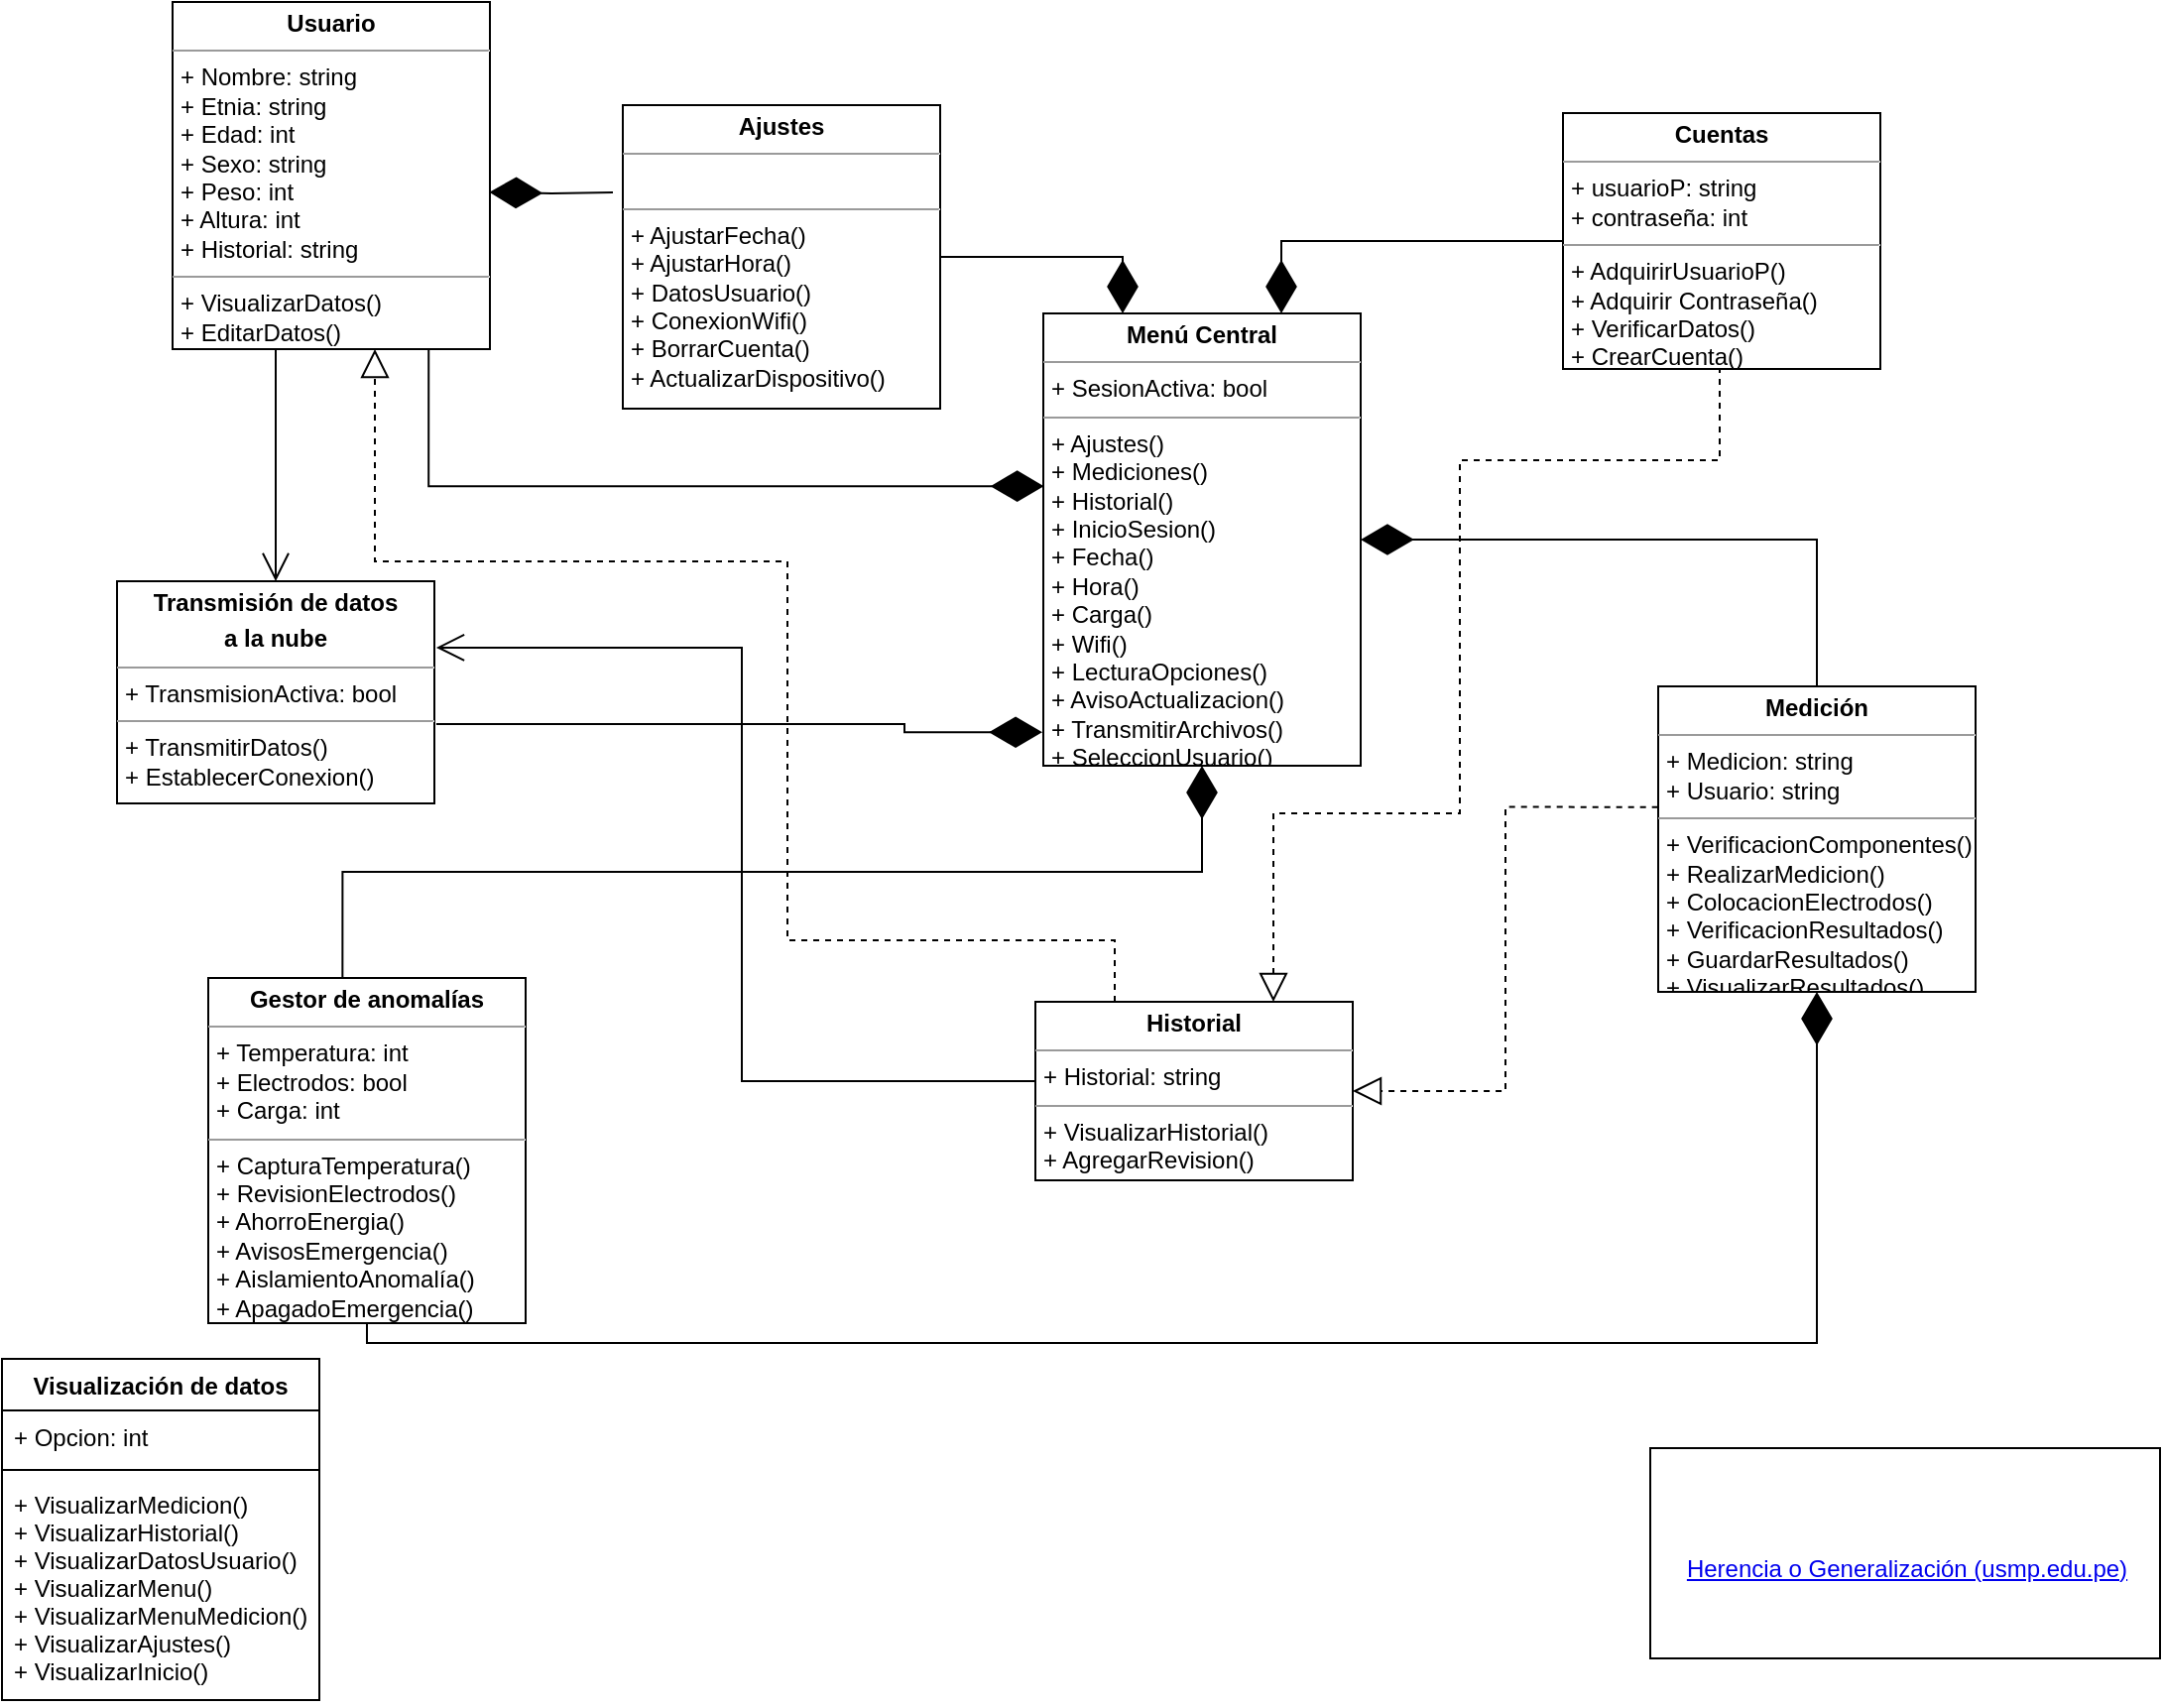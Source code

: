 <mxfile version="15.4.1" type="github">
  <diagram id="XaWv4jqbw5jjv5fujQdN" name="Page-1">
    <mxGraphModel dx="1363" dy="757" grid="0" gridSize="10" guides="1" tooltips="1" connect="1" arrows="1" fold="1" page="1" pageScale="1" pageWidth="1100" pageHeight="850" math="0" shadow="0">
      <root>
        <mxCell id="0" />
        <mxCell id="1" parent="0" />
        <mxCell id="rATwCFPgNsltQCPlsfDQ-27" value="&lt;p style=&quot;margin: 0px ; margin-top: 4px ; text-align: center&quot;&gt;&lt;b&gt;Menú Central&lt;/b&gt;&lt;/p&gt;&lt;hr size=&quot;1&quot;&gt;&lt;p style=&quot;margin: 0px ; margin-left: 4px&quot;&gt;+ SesionActiva: bool&lt;/p&gt;&lt;hr size=&quot;1&quot;&gt;&lt;p style=&quot;margin: 0px ; margin-left: 4px&quot;&gt;+ Ajustes()&lt;/p&gt;&lt;p style=&quot;margin: 0px ; margin-left: 4px&quot;&gt;+ Mediciones()&lt;/p&gt;&lt;p style=&quot;margin: 0px ; margin-left: 4px&quot;&gt;+ Historial()&lt;/p&gt;&lt;p style=&quot;margin: 0px ; margin-left: 4px&quot;&gt;+ InicioSesion()&lt;/p&gt;&lt;p style=&quot;margin: 0px ; margin-left: 4px&quot;&gt;+ Fecha()&lt;/p&gt;&lt;p style=&quot;margin: 0px ; margin-left: 4px&quot;&gt;+ Hora()&lt;/p&gt;&lt;p style=&quot;margin: 0px ; margin-left: 4px&quot;&gt;+ Carga()&lt;/p&gt;&lt;p style=&quot;margin: 0px ; margin-left: 4px&quot;&gt;+ Wifi()&lt;/p&gt;&lt;p style=&quot;margin: 0px ; margin-left: 4px&quot;&gt;+ LecturaOpciones()&lt;/p&gt;&lt;p style=&quot;margin: 0px ; margin-left: 4px&quot;&gt;+ AvisoActualizacion()&lt;/p&gt;&lt;p style=&quot;margin: 0px ; margin-left: 4px&quot;&gt;+ TransmitirArchivos()&lt;/p&gt;&lt;p style=&quot;margin: 0px ; margin-left: 4px&quot;&gt;+ SeleccionUsuario()&lt;/p&gt;" style="verticalAlign=top;align=left;overflow=fill;fontSize=12;fontFamily=Helvetica;html=1;" parent="1" vertex="1">
          <mxGeometry x="537" y="172" width="160" height="228" as="geometry" />
        </mxCell>
        <mxCell id="FQU3taOWmxpRIaGkPZAU-1" value="&lt;p style=&quot;margin: 0px ; margin-top: 4px ; text-align: center&quot;&gt;&lt;b&gt;Medición&lt;/b&gt;&lt;/p&gt;&lt;hr size=&quot;1&quot;&gt;&lt;p style=&quot;margin: 0px ; margin-left: 4px&quot;&gt;+ Medicion: string&lt;/p&gt;&lt;p style=&quot;margin: 0px ; margin-left: 4px&quot;&gt;+ Usuario: string&lt;/p&gt;&lt;hr size=&quot;1&quot;&gt;&lt;p style=&quot;margin: 0px ; margin-left: 4px&quot;&gt;+ VerificacionComponentes()&lt;/p&gt;&lt;p style=&quot;margin: 0px ; margin-left: 4px&quot;&gt;+ RealizarMedicion()&lt;/p&gt;&lt;p style=&quot;margin: 0px ; margin-left: 4px&quot;&gt;+ ColocacionElectrodos()&lt;/p&gt;&lt;p style=&quot;margin: 0px ; margin-left: 4px&quot;&gt;+ VerificacionResultados()&lt;/p&gt;&lt;p style=&quot;margin: 0px ; margin-left: 4px&quot;&gt;+ GuardarResultados()&lt;/p&gt;&lt;p style=&quot;margin: 0px ; margin-left: 4px&quot;&gt;+ VisualizarResultados()&lt;/p&gt;" style="verticalAlign=top;align=left;overflow=fill;fontSize=12;fontFamily=Helvetica;html=1;" parent="1" vertex="1">
          <mxGeometry x="847" y="360" width="160" height="154" as="geometry" />
        </mxCell>
        <mxCell id="FQU3taOWmxpRIaGkPZAU-2" value="&lt;p style=&quot;margin: 0px ; margin-top: 4px ; text-align: center&quot;&gt;&lt;b&gt;Cuentas&lt;/b&gt;&lt;/p&gt;&lt;hr size=&quot;1&quot;&gt;&lt;p style=&quot;margin: 0px ; margin-left: 4px&quot;&gt;+ usuarioP: string&lt;/p&gt;&lt;p style=&quot;margin: 0px ; margin-left: 4px&quot;&gt;+ contraseña: int&lt;/p&gt;&lt;hr size=&quot;1&quot;&gt;&lt;p style=&quot;margin: 0px ; margin-left: 4px&quot;&gt;+ AdquirirUsuarioP()&lt;/p&gt;&lt;p style=&quot;margin: 0px ; margin-left: 4px&quot;&gt;+ Adquirir Contraseña()&lt;/p&gt;&lt;p style=&quot;margin: 0px ; margin-left: 4px&quot;&gt;+ VerificarDatos()&lt;/p&gt;&lt;p style=&quot;margin: 0px ; margin-left: 4px&quot;&gt;+ CrearCuenta()&lt;/p&gt;" style="verticalAlign=top;align=left;overflow=fill;fontSize=12;fontFamily=Helvetica;html=1;" parent="1" vertex="1">
          <mxGeometry x="799" y="71" width="160" height="129" as="geometry" />
        </mxCell>
        <mxCell id="FQU3taOWmxpRIaGkPZAU-5" value="&lt;p style=&quot;margin: 0px ; margin-top: 4px ; text-align: center&quot;&gt;&lt;b&gt;Ajustes&lt;/b&gt;&lt;/p&gt;&lt;hr size=&quot;1&quot;&gt;&lt;p style=&quot;margin: 0px ; margin-left: 4px&quot;&gt;&lt;br&gt;&lt;/p&gt;&lt;hr size=&quot;1&quot;&gt;&lt;p style=&quot;margin: 0px ; margin-left: 4px&quot;&gt;+ AjustarFecha()&lt;/p&gt;&lt;p style=&quot;margin: 0px ; margin-left: 4px&quot;&gt;+ AjustarHora()&lt;/p&gt;&lt;p style=&quot;margin: 0px ; margin-left: 4px&quot;&gt;+ DatosUsuario()&lt;/p&gt;&lt;p style=&quot;margin: 0px ; margin-left: 4px&quot;&gt;+ ConexionWifi()&lt;/p&gt;&lt;p style=&quot;margin: 0px ; margin-left: 4px&quot;&gt;+ BorrarCuenta()&lt;/p&gt;&lt;p style=&quot;margin: 0px ; margin-left: 4px&quot;&gt;+ ActualizarDispositivo()&lt;/p&gt;" style="verticalAlign=top;align=left;overflow=fill;fontSize=12;fontFamily=Helvetica;html=1;" parent="1" vertex="1">
          <mxGeometry x="325" y="67" width="160" height="153" as="geometry" />
        </mxCell>
        <mxCell id="FQU3taOWmxpRIaGkPZAU-7" value="&lt;p style=&quot;margin: 0px ; margin-top: 4px ; text-align: center&quot;&gt;&lt;b&gt;Usuario&lt;/b&gt;&lt;/p&gt;&lt;hr size=&quot;1&quot;&gt;&lt;p style=&quot;margin: 0px ; margin-left: 4px&quot;&gt;+ Nombre: string&lt;/p&gt;&lt;p style=&quot;margin: 0px ; margin-left: 4px&quot;&gt;+ Etnia: string&lt;/p&gt;&lt;p style=&quot;margin: 0px ; margin-left: 4px&quot;&gt;+ Edad: int&lt;/p&gt;&lt;p style=&quot;margin: 0px ; margin-left: 4px&quot;&gt;+ Sexo: string&lt;/p&gt;&lt;p style=&quot;margin: 0px ; margin-left: 4px&quot;&gt;+ Peso: int&lt;/p&gt;&lt;p style=&quot;margin: 0px ; margin-left: 4px&quot;&gt;+ Altura: int&lt;/p&gt;&lt;p style=&quot;margin: 0px ; margin-left: 4px&quot;&gt;+ Historial: string&lt;/p&gt;&lt;hr size=&quot;1&quot;&gt;&lt;p style=&quot;margin: 0px ; margin-left: 4px&quot;&gt;+ VisualizarDatos()&lt;br&gt;&lt;/p&gt;&lt;p style=&quot;margin: 0px ; margin-left: 4px&quot;&gt;+ EditarDatos()&lt;/p&gt;&lt;p style=&quot;margin: 0px ; margin-left: 4px&quot;&gt;&lt;br&gt;&lt;/p&gt;" style="verticalAlign=top;align=left;overflow=fill;fontSize=12;fontFamily=Helvetica;html=1;" parent="1" vertex="1">
          <mxGeometry x="98" y="15" width="160" height="175" as="geometry" />
        </mxCell>
        <mxCell id="UsCl_k0fAf9GDx7QErYr-1" value="&lt;p style=&quot;margin: 0px ; margin-top: 4px ; text-align: center&quot;&gt;&lt;b&gt;Historial&lt;/b&gt;&lt;/p&gt;&lt;hr size=&quot;1&quot;&gt;&lt;p style=&quot;margin: 0px ; margin-left: 4px&quot;&gt;+ Historial: string&lt;/p&gt;&lt;hr size=&quot;1&quot;&gt;&lt;p style=&quot;margin: 0px ; margin-left: 4px&quot;&gt;+ VisualizarHistorial()&lt;/p&gt;&lt;p style=&quot;margin: 0px ; margin-left: 4px&quot;&gt;+ AgregarRevision()&lt;/p&gt;" style="verticalAlign=top;align=left;overflow=fill;fontSize=12;fontFamily=Helvetica;html=1;" parent="1" vertex="1">
          <mxGeometry x="533" y="519" width="160" height="90" as="geometry" />
        </mxCell>
        <mxCell id="UsCl_k0fAf9GDx7QErYr-2" value="" style="endArrow=block;dashed=1;endFill=0;endSize=12;html=1;rounded=0;edgeStyle=orthogonalEdgeStyle;exitX=-0.001;exitY=0.395;exitDx=0;exitDy=0;entryX=1;entryY=0.5;entryDx=0;entryDy=0;exitPerimeter=0;" parent="1" source="FQU3taOWmxpRIaGkPZAU-1" target="UsCl_k0fAf9GDx7QErYr-1" edge="1">
          <mxGeometry width="160" relative="1" as="geometry">
            <mxPoint x="870" y="467" as="sourcePoint" />
            <mxPoint x="1030" y="467" as="targetPoint" />
          </mxGeometry>
        </mxCell>
        <mxCell id="UsCl_k0fAf9GDx7QErYr-3" value="&lt;p style=&quot;margin: 0px ; margin-top: 4px ; text-align: center&quot;&gt;&lt;b&gt;Gestor de anomalías&lt;/b&gt;&lt;/p&gt;&lt;hr size=&quot;1&quot;&gt;&lt;p style=&quot;margin: 0px ; margin-left: 4px&quot;&gt;+ Temperatura: int&lt;/p&gt;&lt;p style=&quot;margin: 0px ; margin-left: 4px&quot;&gt;+ Electrodos: bool&lt;/p&gt;&lt;p style=&quot;margin: 0px ; margin-left: 4px&quot;&gt;+ Carga: int&lt;/p&gt;&lt;hr size=&quot;1&quot;&gt;&lt;p style=&quot;margin: 0px ; margin-left: 4px&quot;&gt;+ CapturaTemperatura()&lt;/p&gt;&lt;p style=&quot;margin: 0px ; margin-left: 4px&quot;&gt;+ RevisionElectrodos()&lt;/p&gt;&lt;p style=&quot;margin: 0px ; margin-left: 4px&quot;&gt;&lt;span&gt;+ AhorroEnergia()&lt;/span&gt;&lt;/p&gt;&lt;p style=&quot;margin: 0px ; margin-left: 4px&quot;&gt;&lt;span&gt;+ AvisosEmergencia()&lt;/span&gt;&lt;/p&gt;&lt;p style=&quot;margin: 0px ; margin-left: 4px&quot;&gt;&lt;span&gt;+ AislamientoAnomalía()&lt;/span&gt;&lt;/p&gt;&lt;p style=&quot;margin: 0px ; margin-left: 4px&quot;&gt;&lt;span&gt;+ ApagadoEmergencia()&lt;/span&gt;&lt;/p&gt;" style="verticalAlign=top;align=left;overflow=fill;fontSize=12;fontFamily=Helvetica;html=1;" parent="1" vertex="1">
          <mxGeometry x="116" y="507" width="160" height="174" as="geometry" />
        </mxCell>
        <mxCell id="UsCl_k0fAf9GDx7QErYr-5" value="&lt;p style=&quot;margin: 0px ; margin-top: 4px ; text-align: center&quot;&gt;&lt;b&gt;Transmisión de datos&lt;/b&gt;&lt;/p&gt;&lt;p style=&quot;margin: 0px ; margin-top: 4px ; text-align: center&quot;&gt;&lt;b&gt;a la nube&lt;/b&gt;&lt;/p&gt;&lt;hr size=&quot;1&quot;&gt;&lt;p style=&quot;margin: 0px ; margin-left: 4px&quot;&gt;+ TransmisionActiva: bool&lt;/p&gt;&lt;hr size=&quot;1&quot;&gt;&lt;p style=&quot;margin: 0px ; margin-left: 4px&quot;&gt;+ TransmitirDatos()&lt;/p&gt;&lt;p style=&quot;margin: 0px ; margin-left: 4px&quot;&gt;+ EstablecerConexion()&lt;/p&gt;" style="verticalAlign=top;align=left;overflow=fill;fontSize=12;fontFamily=Helvetica;html=1;" parent="1" vertex="1">
          <mxGeometry x="70" y="307" width="160" height="112" as="geometry" />
        </mxCell>
        <mxCell id="UsCl_k0fAf9GDx7QErYr-7" value="&lt;br&gt;&lt;a href=&quot;https://www.usmp.edu.pe/publicaciones/boletin/fia/info67/UML.pdf&quot;&gt;Herencia o Generalización (usmp.edu.pe)&lt;/a&gt;" style="html=1;" parent="1" vertex="1">
          <mxGeometry x="843" y="744" width="257" height="106" as="geometry" />
        </mxCell>
        <mxCell id="UsCl_k0fAf9GDx7QErYr-11" value="" style="endArrow=open;endFill=1;endSize=12;html=1;rounded=0;edgeStyle=orthogonalEdgeStyle;entryX=0.5;entryY=0;entryDx=0;entryDy=0;" parent="1" target="UsCl_k0fAf9GDx7QErYr-5" edge="1">
          <mxGeometry width="160" relative="1" as="geometry">
            <mxPoint x="150" y="190" as="sourcePoint" />
            <mxPoint x="374" y="348" as="targetPoint" />
            <Array as="points">
              <mxPoint x="150" y="190" />
            </Array>
          </mxGeometry>
        </mxCell>
        <mxCell id="UsCl_k0fAf9GDx7QErYr-12" value="" style="endArrow=diamondThin;endFill=1;endSize=24;html=1;rounded=0;edgeStyle=orthogonalEdgeStyle;entryX=0.75;entryY=0;entryDx=0;entryDy=0;exitX=0;exitY=0.5;exitDx=0;exitDy=0;" parent="1" source="FQU3taOWmxpRIaGkPZAU-2" target="rATwCFPgNsltQCPlsfDQ-27" edge="1">
          <mxGeometry width="160" relative="1" as="geometry">
            <mxPoint x="460" y="109" as="sourcePoint" />
            <mxPoint x="620" y="109" as="targetPoint" />
          </mxGeometry>
        </mxCell>
        <mxCell id="UsCl_k0fAf9GDx7QErYr-13" value="" style="endArrow=open;endFill=1;endSize=12;html=1;rounded=0;edgeStyle=orthogonalEdgeStyle;exitX=0;exitY=0.5;exitDx=0;exitDy=0;entryX=1.006;entryY=0.299;entryDx=0;entryDy=0;entryPerimeter=0;" parent="1" source="UsCl_k0fAf9GDx7QErYr-1" target="UsCl_k0fAf9GDx7QErYr-5" edge="1">
          <mxGeometry width="160" relative="1" as="geometry">
            <mxPoint x="418" y="461" as="sourcePoint" />
            <mxPoint x="258" y="341" as="targetPoint" />
            <Array as="points">
              <mxPoint x="385" y="559" />
              <mxPoint x="385" y="341" />
            </Array>
          </mxGeometry>
        </mxCell>
        <mxCell id="UsCl_k0fAf9GDx7QErYr-14" value="" style="endArrow=diamondThin;endFill=1;endSize=24;html=1;rounded=0;edgeStyle=orthogonalEdgeStyle;exitX=0.5;exitY=0;exitDx=0;exitDy=0;entryX=1;entryY=0.5;entryDx=0;entryDy=0;" parent="1" source="FQU3taOWmxpRIaGkPZAU-1" target="rATwCFPgNsltQCPlsfDQ-27" edge="1">
          <mxGeometry width="160" relative="1" as="geometry">
            <mxPoint x="792" y="271" as="sourcePoint" />
            <mxPoint x="952" y="271" as="targetPoint" />
          </mxGeometry>
        </mxCell>
        <mxCell id="UsCl_k0fAf9GDx7QErYr-15" value="" style="endArrow=diamondThin;endFill=1;endSize=24;html=1;rounded=0;edgeStyle=orthogonalEdgeStyle;exitX=1;exitY=0.5;exitDx=0;exitDy=0;entryX=0.25;entryY=0;entryDx=0;entryDy=0;" parent="1" source="FQU3taOWmxpRIaGkPZAU-5" target="rATwCFPgNsltQCPlsfDQ-27" edge="1">
          <mxGeometry width="160" relative="1" as="geometry">
            <mxPoint x="504" y="121" as="sourcePoint" />
            <mxPoint x="664" y="121" as="targetPoint" />
          </mxGeometry>
        </mxCell>
        <mxCell id="UsCl_k0fAf9GDx7QErYr-16" value="" style="endArrow=block;dashed=1;endFill=0;endSize=12;html=1;rounded=0;edgeStyle=orthogonalEdgeStyle;exitX=0.25;exitY=0;exitDx=0;exitDy=0;" parent="1" source="UsCl_k0fAf9GDx7QErYr-1" edge="1">
          <mxGeometry width="160" relative="1" as="geometry">
            <mxPoint x="427" y="451" as="sourcePoint" />
            <mxPoint x="200" y="190" as="targetPoint" />
            <Array as="points">
              <mxPoint x="573" y="488" />
              <mxPoint x="408" y="488" />
              <mxPoint x="408" y="297" />
              <mxPoint x="200" y="297" />
              <mxPoint x="200" y="190" />
            </Array>
          </mxGeometry>
        </mxCell>
        <mxCell id="UsCl_k0fAf9GDx7QErYr-17" value="" style="endArrow=diamondThin;endFill=1;endSize=24;html=1;rounded=0;edgeStyle=orthogonalEdgeStyle;entryX=0.998;entryY=0.548;entryDx=0;entryDy=0;entryPerimeter=0;" parent="1" target="FQU3taOWmxpRIaGkPZAU-7" edge="1">
          <mxGeometry width="160" relative="1" as="geometry">
            <mxPoint x="320" y="111" as="sourcePoint" />
            <mxPoint x="455" y="232" as="targetPoint" />
          </mxGeometry>
        </mxCell>
        <mxCell id="UsCl_k0fAf9GDx7QErYr-18" value="" style="endArrow=diamondThin;endFill=1;endSize=24;html=1;rounded=0;edgeStyle=orthogonalEdgeStyle;exitX=0.423;exitY=0.001;exitDx=0;exitDy=0;exitPerimeter=0;" parent="1" source="UsCl_k0fAf9GDx7QErYr-3" target="rATwCFPgNsltQCPlsfDQ-27" edge="1">
          <mxGeometry width="160" relative="1" as="geometry">
            <mxPoint x="190" y="456" as="sourcePoint" />
            <mxPoint x="350" y="456" as="targetPoint" />
          </mxGeometry>
        </mxCell>
        <mxCell id="UsCl_k0fAf9GDx7QErYr-19" value="" style="endArrow=diamondThin;endFill=1;endSize=24;html=1;rounded=0;edgeStyle=orthogonalEdgeStyle;exitX=0.5;exitY=1;exitDx=0;exitDy=0;entryX=0.5;entryY=1;entryDx=0;entryDy=0;" parent="1" source="UsCl_k0fAf9GDx7QErYr-3" target="FQU3taOWmxpRIaGkPZAU-1" edge="1">
          <mxGeometry width="160" relative="1" as="geometry">
            <mxPoint x="316" y="679" as="sourcePoint" />
            <mxPoint x="476" y="679" as="targetPoint" />
            <Array as="points">
              <mxPoint x="196" y="691" />
              <mxPoint x="927" y="691" />
            </Array>
          </mxGeometry>
        </mxCell>
        <mxCell id="UsCl_k0fAf9GDx7QErYr-21" value="" style="endArrow=diamondThin;endFill=1;endSize=24;html=1;rounded=0;edgeStyle=orthogonalEdgeStyle;exitX=1.006;exitY=0.643;exitDx=0;exitDy=0;exitPerimeter=0;entryX=-0.003;entryY=0.926;entryDx=0;entryDy=0;entryPerimeter=0;" parent="1" source="UsCl_k0fAf9GDx7QErYr-5" target="rATwCFPgNsltQCPlsfDQ-27" edge="1">
          <mxGeometry width="160" relative="1" as="geometry">
            <mxPoint x="252" y="379" as="sourcePoint" />
            <mxPoint x="412" y="379" as="targetPoint" />
            <Array as="points">
              <mxPoint x="467" y="379" />
              <mxPoint x="467" y="383" />
            </Array>
          </mxGeometry>
        </mxCell>
        <mxCell id="UsCl_k0fAf9GDx7QErYr-22" value="" style="endArrow=block;dashed=1;endFill=0;endSize=12;html=1;rounded=0;edgeStyle=orthogonalEdgeStyle;entryX=0.75;entryY=0;entryDx=0;entryDy=0;exitX=0.5;exitY=1;exitDx=0;exitDy=0;" parent="1" source="FQU3taOWmxpRIaGkPZAU-2" target="UsCl_k0fAf9GDx7QErYr-1" edge="1">
          <mxGeometry width="160" relative="1" as="geometry">
            <mxPoint x="772" y="214" as="sourcePoint" />
            <mxPoint x="932" y="214" as="targetPoint" />
            <Array as="points">
              <mxPoint x="878" y="200" />
              <mxPoint x="878" y="246" />
              <mxPoint x="747" y="246" />
              <mxPoint x="747" y="424" />
              <mxPoint x="653" y="424" />
            </Array>
          </mxGeometry>
        </mxCell>
        <mxCell id="UsCl_k0fAf9GDx7QErYr-23" value="" style="endArrow=diamondThin;endFill=1;endSize=24;html=1;rounded=0;edgeStyle=orthogonalEdgeStyle;entryX=0.002;entryY=0.382;entryDx=0;entryDy=0;exitX=0.807;exitY=1.003;exitDx=0;exitDy=0;exitPerimeter=0;entryPerimeter=0;" parent="1" source="FQU3taOWmxpRIaGkPZAU-7" target="rATwCFPgNsltQCPlsfDQ-27" edge="1">
          <mxGeometry width="160" relative="1" as="geometry">
            <mxPoint x="309" y="265" as="sourcePoint" />
            <mxPoint x="469" y="265" as="targetPoint" />
          </mxGeometry>
        </mxCell>
        <mxCell id="TrbFySvaYp1iPtcqmOaU-1" value="Visualización de datos" style="swimlane;fontStyle=1;align=center;verticalAlign=top;childLayout=stackLayout;horizontal=1;startSize=26;horizontalStack=0;resizeParent=1;resizeParentMax=0;resizeLast=0;collapsible=1;marginBottom=0;" vertex="1" parent="1">
          <mxGeometry x="12" y="699" width="160" height="172" as="geometry" />
        </mxCell>
        <mxCell id="TrbFySvaYp1iPtcqmOaU-2" value="+ Opcion: int" style="text;strokeColor=none;fillColor=none;align=left;verticalAlign=top;spacingLeft=4;spacingRight=4;overflow=hidden;rotatable=0;points=[[0,0.5],[1,0.5]];portConstraint=eastwest;" vertex="1" parent="TrbFySvaYp1iPtcqmOaU-1">
          <mxGeometry y="26" width="160" height="26" as="geometry" />
        </mxCell>
        <mxCell id="TrbFySvaYp1iPtcqmOaU-3" value="" style="line;strokeWidth=1;fillColor=none;align=left;verticalAlign=middle;spacingTop=-1;spacingLeft=3;spacingRight=3;rotatable=0;labelPosition=right;points=[];portConstraint=eastwest;" vertex="1" parent="TrbFySvaYp1iPtcqmOaU-1">
          <mxGeometry y="52" width="160" height="8" as="geometry" />
        </mxCell>
        <mxCell id="TrbFySvaYp1iPtcqmOaU-4" value="+ VisualizarMedicion()&#xa;+ VisualizarHistorial()&#xa;+ VisualizarDatosUsuario()&#xa;+ VisualizarMenu()&#xa;+ VisualizarMenuMedicion()&#xa;+ VisualizarAjustes()&#xa;+ VisualizarInicio()" style="text;strokeColor=none;fillColor=none;align=left;verticalAlign=top;spacingLeft=4;spacingRight=4;overflow=hidden;rotatable=0;points=[[0,0.5],[1,0.5]];portConstraint=eastwest;" vertex="1" parent="TrbFySvaYp1iPtcqmOaU-1">
          <mxGeometry y="60" width="160" height="112" as="geometry" />
        </mxCell>
      </root>
    </mxGraphModel>
  </diagram>
</mxfile>
